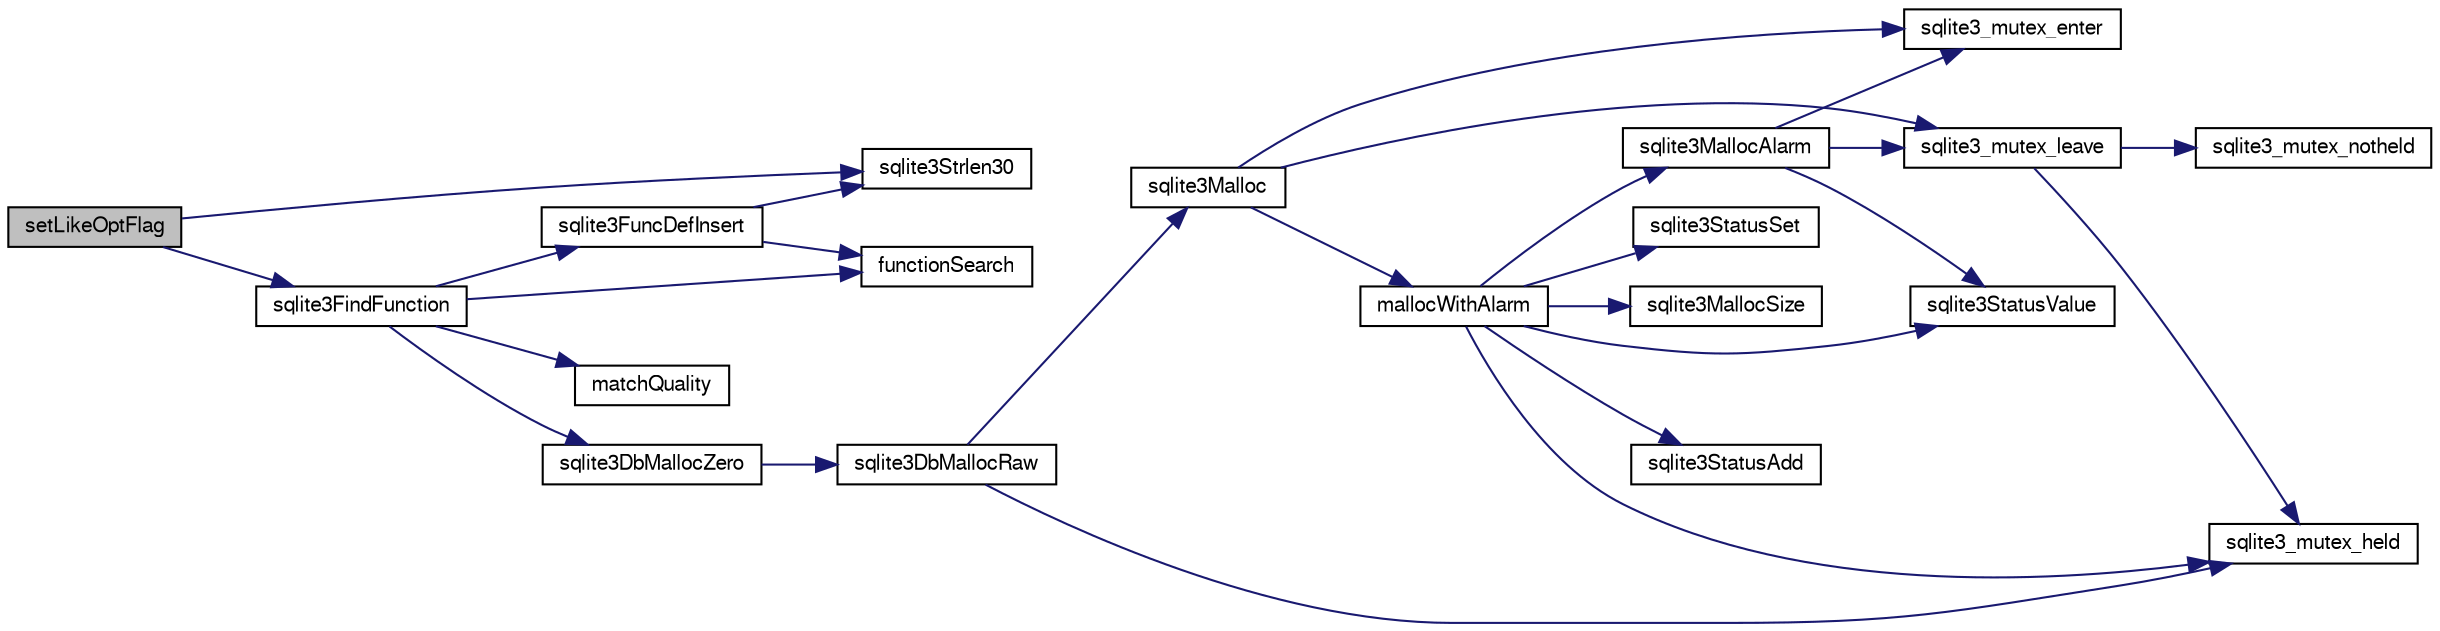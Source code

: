 digraph "setLikeOptFlag"
{
  edge [fontname="FreeSans",fontsize="10",labelfontname="FreeSans",labelfontsize="10"];
  node [fontname="FreeSans",fontsize="10",shape=record];
  rankdir="LR";
  Node291590 [label="setLikeOptFlag",height=0.2,width=0.4,color="black", fillcolor="grey75", style="filled", fontcolor="black"];
  Node291590 -> Node291591 [color="midnightblue",fontsize="10",style="solid",fontname="FreeSans"];
  Node291591 [label="sqlite3FindFunction",height=0.2,width=0.4,color="black", fillcolor="white", style="filled",URL="$sqlite3_8c.html#a5138472d62a50ed750b51d3b3f19d954"];
  Node291591 -> Node291592 [color="midnightblue",fontsize="10",style="solid",fontname="FreeSans"];
  Node291592 [label="functionSearch",height=0.2,width=0.4,color="black", fillcolor="white", style="filled",URL="$sqlite3_8c.html#a2adc3742ab399b9efed9f7fd8f8c7201"];
  Node291591 -> Node291593 [color="midnightblue",fontsize="10",style="solid",fontname="FreeSans"];
  Node291593 [label="matchQuality",height=0.2,width=0.4,color="black", fillcolor="white", style="filled",URL="$sqlite3_8c.html#ac523a4d3921808bf622971cf06edc319"];
  Node291591 -> Node291594 [color="midnightblue",fontsize="10",style="solid",fontname="FreeSans"];
  Node291594 [label="sqlite3DbMallocZero",height=0.2,width=0.4,color="black", fillcolor="white", style="filled",URL="$sqlite3_8c.html#a49cfebac9d6067a03442c92af73f33e4"];
  Node291594 -> Node291595 [color="midnightblue",fontsize="10",style="solid",fontname="FreeSans"];
  Node291595 [label="sqlite3DbMallocRaw",height=0.2,width=0.4,color="black", fillcolor="white", style="filled",URL="$sqlite3_8c.html#abbe8be0cf7175e11ddc3e2218fad924e"];
  Node291595 -> Node291596 [color="midnightblue",fontsize="10",style="solid",fontname="FreeSans"];
  Node291596 [label="sqlite3_mutex_held",height=0.2,width=0.4,color="black", fillcolor="white", style="filled",URL="$sqlite3_8c.html#acf77da68932b6bc163c5e68547ecc3e7"];
  Node291595 -> Node291597 [color="midnightblue",fontsize="10",style="solid",fontname="FreeSans"];
  Node291597 [label="sqlite3Malloc",height=0.2,width=0.4,color="black", fillcolor="white", style="filled",URL="$sqlite3_8c.html#a361a2eaa846b1885f123abe46f5d8b2b"];
  Node291597 -> Node291598 [color="midnightblue",fontsize="10",style="solid",fontname="FreeSans"];
  Node291598 [label="sqlite3_mutex_enter",height=0.2,width=0.4,color="black", fillcolor="white", style="filled",URL="$sqlite3_8c.html#a1c12cde690bd89f104de5cbad12a6bf5"];
  Node291597 -> Node291599 [color="midnightblue",fontsize="10",style="solid",fontname="FreeSans"];
  Node291599 [label="mallocWithAlarm",height=0.2,width=0.4,color="black", fillcolor="white", style="filled",URL="$sqlite3_8c.html#ab070d5cf8e48ec8a6a43cf025d48598b"];
  Node291599 -> Node291596 [color="midnightblue",fontsize="10",style="solid",fontname="FreeSans"];
  Node291599 -> Node291600 [color="midnightblue",fontsize="10",style="solid",fontname="FreeSans"];
  Node291600 [label="sqlite3StatusSet",height=0.2,width=0.4,color="black", fillcolor="white", style="filled",URL="$sqlite3_8c.html#afec7586c01fcb5ea17dc9d7725a589d9"];
  Node291599 -> Node291601 [color="midnightblue",fontsize="10",style="solid",fontname="FreeSans"];
  Node291601 [label="sqlite3StatusValue",height=0.2,width=0.4,color="black", fillcolor="white", style="filled",URL="$sqlite3_8c.html#a30b8ac296c6e200c1fa57708d52c6ef6"];
  Node291599 -> Node291602 [color="midnightblue",fontsize="10",style="solid",fontname="FreeSans"];
  Node291602 [label="sqlite3MallocAlarm",height=0.2,width=0.4,color="black", fillcolor="white", style="filled",URL="$sqlite3_8c.html#ada66988e8471d1198f3219c062377508"];
  Node291602 -> Node291601 [color="midnightblue",fontsize="10",style="solid",fontname="FreeSans"];
  Node291602 -> Node291603 [color="midnightblue",fontsize="10",style="solid",fontname="FreeSans"];
  Node291603 [label="sqlite3_mutex_leave",height=0.2,width=0.4,color="black", fillcolor="white", style="filled",URL="$sqlite3_8c.html#a5838d235601dbd3c1fa993555c6bcc93"];
  Node291603 -> Node291596 [color="midnightblue",fontsize="10",style="solid",fontname="FreeSans"];
  Node291603 -> Node291604 [color="midnightblue",fontsize="10",style="solid",fontname="FreeSans"];
  Node291604 [label="sqlite3_mutex_notheld",height=0.2,width=0.4,color="black", fillcolor="white", style="filled",URL="$sqlite3_8c.html#a83967c837c1c000d3b5adcfaa688f5dc"];
  Node291602 -> Node291598 [color="midnightblue",fontsize="10",style="solid",fontname="FreeSans"];
  Node291599 -> Node291605 [color="midnightblue",fontsize="10",style="solid",fontname="FreeSans"];
  Node291605 [label="sqlite3MallocSize",height=0.2,width=0.4,color="black", fillcolor="white", style="filled",URL="$sqlite3_8c.html#acf5d2a5f35270bafb050bd2def576955"];
  Node291599 -> Node291606 [color="midnightblue",fontsize="10",style="solid",fontname="FreeSans"];
  Node291606 [label="sqlite3StatusAdd",height=0.2,width=0.4,color="black", fillcolor="white", style="filled",URL="$sqlite3_8c.html#afa029f93586aeab4cc85360905dae9cd"];
  Node291597 -> Node291603 [color="midnightblue",fontsize="10",style="solid",fontname="FreeSans"];
  Node291591 -> Node291607 [color="midnightblue",fontsize="10",style="solid",fontname="FreeSans"];
  Node291607 [label="sqlite3FuncDefInsert",height=0.2,width=0.4,color="black", fillcolor="white", style="filled",URL="$sqlite3_8c.html#a4792ef11f826665b64987bd051fa5a20"];
  Node291607 -> Node291608 [color="midnightblue",fontsize="10",style="solid",fontname="FreeSans"];
  Node291608 [label="sqlite3Strlen30",height=0.2,width=0.4,color="black", fillcolor="white", style="filled",URL="$sqlite3_8c.html#a3dcd80ba41f1a308193dee74857b62a7"];
  Node291607 -> Node291592 [color="midnightblue",fontsize="10",style="solid",fontname="FreeSans"];
  Node291590 -> Node291608 [color="midnightblue",fontsize="10",style="solid",fontname="FreeSans"];
}
